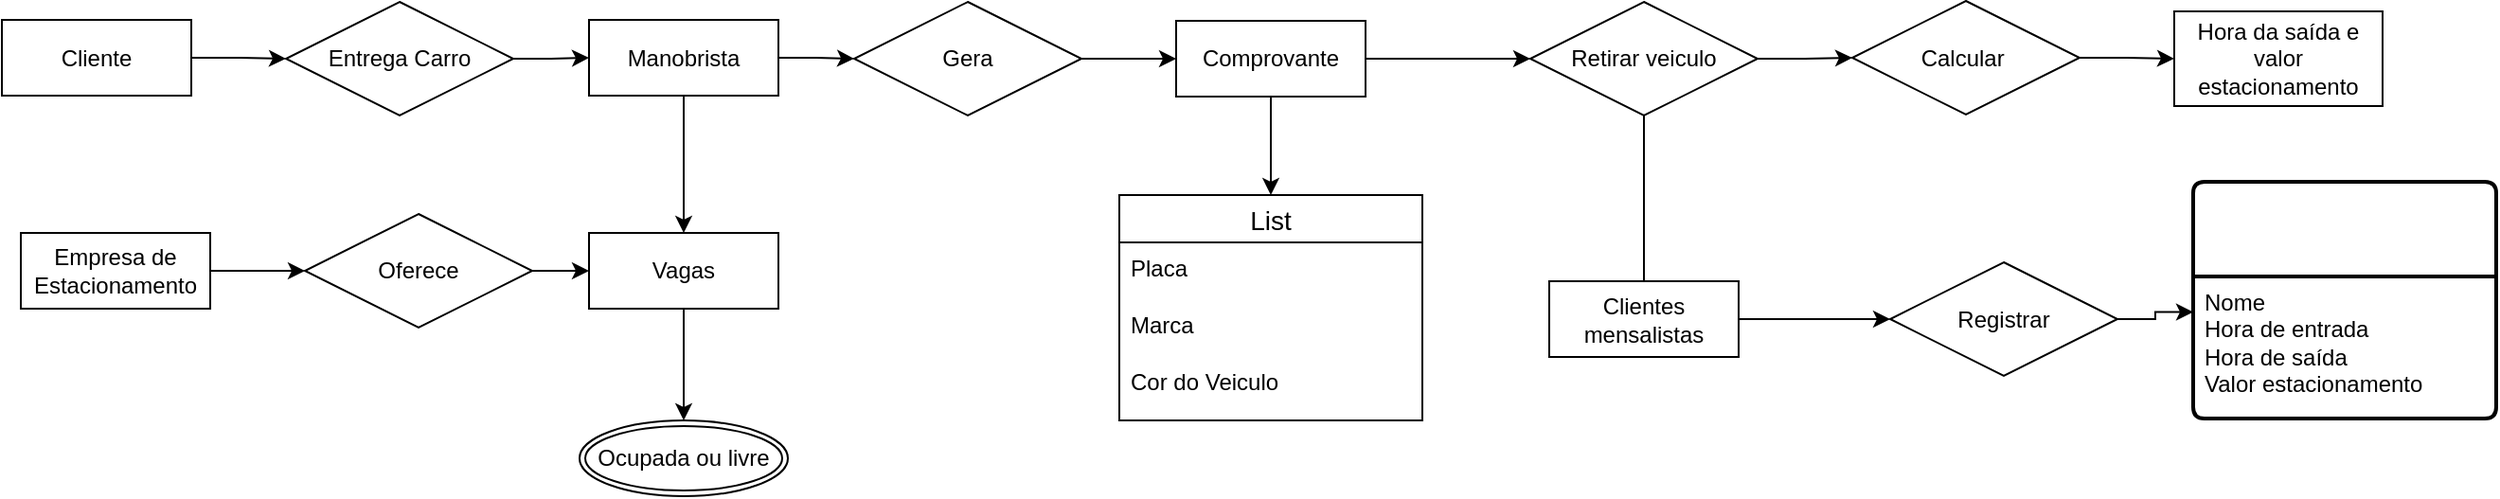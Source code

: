 <mxfile version="24.7.7">
  <diagram name="Página-1" id="uyeFe4am26Svsd_5oXnZ">
    <mxGraphModel dx="1109" dy="637" grid="1" gridSize="10" guides="1" tooltips="1" connect="1" arrows="1" fold="1" page="1" pageScale="1" pageWidth="827" pageHeight="1169" math="0" shadow="0">
      <root>
        <mxCell id="0" />
        <mxCell id="1" parent="0" />
        <mxCell id="mmO-NFrml43Su9Zv2euZ-98" value="" style="edgeStyle=orthogonalEdgeStyle;rounded=0;orthogonalLoop=1;jettySize=auto;html=1;" edge="1" parent="1" source="mmO-NFrml43Su9Zv2euZ-19" target="mmO-NFrml43Su9Zv2euZ-21">
          <mxGeometry relative="1" as="geometry" />
        </mxCell>
        <mxCell id="mmO-NFrml43Su9Zv2euZ-19" value="Empresa de Estacionamento" style="whiteSpace=wrap;html=1;align=center;" vertex="1" parent="1">
          <mxGeometry x="30" y="290" width="100" height="40" as="geometry" />
        </mxCell>
        <mxCell id="mmO-NFrml43Su9Zv2euZ-102" style="edgeStyle=orthogonalEdgeStyle;rounded=0;orthogonalLoop=1;jettySize=auto;html=1;entryX=0.5;entryY=0;entryDx=0;entryDy=0;" edge="1" parent="1" source="mmO-NFrml43Su9Zv2euZ-20" target="mmO-NFrml43Su9Zv2euZ-25">
          <mxGeometry relative="1" as="geometry" />
        </mxCell>
        <mxCell id="mmO-NFrml43Su9Zv2euZ-20" value="Vagas" style="whiteSpace=wrap;html=1;align=center;" vertex="1" parent="1">
          <mxGeometry x="330" y="290" width="100" height="40" as="geometry" />
        </mxCell>
        <mxCell id="mmO-NFrml43Su9Zv2euZ-22" value="" style="edgeStyle=orthogonalEdgeStyle;rounded=0;orthogonalLoop=1;jettySize=auto;html=1;" edge="1" parent="1" source="mmO-NFrml43Su9Zv2euZ-21" target="mmO-NFrml43Su9Zv2euZ-20">
          <mxGeometry relative="1" as="geometry" />
        </mxCell>
        <mxCell id="mmO-NFrml43Su9Zv2euZ-21" value="Oferece" style="shape=rhombus;perimeter=rhombusPerimeter;whiteSpace=wrap;html=1;align=center;" vertex="1" parent="1">
          <mxGeometry x="180" y="280" width="120" height="60" as="geometry" />
        </mxCell>
        <mxCell id="mmO-NFrml43Su9Zv2euZ-25" value="Ocupada ou livre" style="ellipse;shape=doubleEllipse;margin=3;whiteSpace=wrap;html=1;align=center;" vertex="1" parent="1">
          <mxGeometry x="325" y="389" width="110" height="40" as="geometry" />
        </mxCell>
        <mxCell id="mmO-NFrml43Su9Zv2euZ-95" style="edgeStyle=orthogonalEdgeStyle;rounded=0;orthogonalLoop=1;jettySize=auto;html=1;" edge="1" parent="1" source="mmO-NFrml43Su9Zv2euZ-29" target="mmO-NFrml43Su9Zv2euZ-20">
          <mxGeometry relative="1" as="geometry" />
        </mxCell>
        <mxCell id="mmO-NFrml43Su9Zv2euZ-100" value="" style="edgeStyle=orthogonalEdgeStyle;rounded=0;orthogonalLoop=1;jettySize=auto;html=1;" edge="1" parent="1" source="mmO-NFrml43Su9Zv2euZ-29" target="mmO-NFrml43Su9Zv2euZ-99">
          <mxGeometry relative="1" as="geometry" />
        </mxCell>
        <mxCell id="mmO-NFrml43Su9Zv2euZ-29" value="Manobrista" style="whiteSpace=wrap;html=1;align=center;" vertex="1" parent="1">
          <mxGeometry x="330" y="177.5" width="100" height="40" as="geometry" />
        </mxCell>
        <mxCell id="mmO-NFrml43Su9Zv2euZ-97" value="" style="edgeStyle=orthogonalEdgeStyle;rounded=0;orthogonalLoop=1;jettySize=auto;html=1;" edge="1" parent="1" source="mmO-NFrml43Su9Zv2euZ-27" target="mmO-NFrml43Su9Zv2euZ-29">
          <mxGeometry relative="1" as="geometry" />
        </mxCell>
        <mxCell id="mmO-NFrml43Su9Zv2euZ-27" value="Entrega Carro" style="shape=rhombus;perimeter=rhombusPerimeter;whiteSpace=wrap;html=1;align=center;" vertex="1" parent="1">
          <mxGeometry x="170" y="168" width="120" height="60" as="geometry" />
        </mxCell>
        <mxCell id="mmO-NFrml43Su9Zv2euZ-46" style="edgeStyle=orthogonalEdgeStyle;rounded=0;orthogonalLoop=1;jettySize=auto;html=1;entryX=0.5;entryY=0;entryDx=0;entryDy=0;" edge="1" parent="1" source="mmO-NFrml43Su9Zv2euZ-39" target="mmO-NFrml43Su9Zv2euZ-41">
          <mxGeometry relative="1" as="geometry" />
        </mxCell>
        <mxCell id="mmO-NFrml43Su9Zv2euZ-103" value="" style="edgeStyle=orthogonalEdgeStyle;rounded=0;orthogonalLoop=1;jettySize=auto;html=1;" edge="1" parent="1" source="mmO-NFrml43Su9Zv2euZ-39" target="mmO-NFrml43Su9Zv2euZ-47">
          <mxGeometry relative="1" as="geometry" />
        </mxCell>
        <mxCell id="mmO-NFrml43Su9Zv2euZ-39" value="Comprovante" style="whiteSpace=wrap;html=1;align=center;" vertex="1" parent="1">
          <mxGeometry x="640" y="178" width="100" height="40" as="geometry" />
        </mxCell>
        <mxCell id="mmO-NFrml43Su9Zv2euZ-71" value="" style="edgeStyle=orthogonalEdgeStyle;rounded=0;orthogonalLoop=1;jettySize=auto;html=1;" edge="1" parent="1" source="mmO-NFrml43Su9Zv2euZ-72" target="mmO-NFrml43Su9Zv2euZ-70">
          <mxGeometry relative="1" as="geometry" />
        </mxCell>
        <mxCell id="mmO-NFrml43Su9Zv2euZ-75" value="" style="edgeStyle=orthogonalEdgeStyle;rounded=0;orthogonalLoop=1;jettySize=auto;html=1;" edge="1" parent="1" source="mmO-NFrml43Su9Zv2euZ-47">
          <mxGeometry relative="1" as="geometry">
            <mxPoint x="887" y="325.5" as="targetPoint" />
          </mxGeometry>
        </mxCell>
        <mxCell id="mmO-NFrml43Su9Zv2euZ-47" value="Retirar veiculo" style="shape=rhombus;perimeter=rhombusPerimeter;whiteSpace=wrap;html=1;align=center;" vertex="1" parent="1">
          <mxGeometry x="827" y="168" width="120" height="60" as="geometry" />
        </mxCell>
        <mxCell id="mmO-NFrml43Su9Zv2euZ-41" value="List" style="swimlane;fontStyle=0;childLayout=stackLayout;horizontal=1;startSize=25;horizontalStack=0;resizeParent=1;resizeParentMax=0;resizeLast=0;collapsible=1;marginBottom=0;align=center;fontSize=14;" vertex="1" parent="1">
          <mxGeometry x="610" y="270" width="160" height="119" as="geometry">
            <mxRectangle x="610" y="285" width="60" height="30" as="alternateBounds" />
          </mxGeometry>
        </mxCell>
        <mxCell id="mmO-NFrml43Su9Zv2euZ-42" value="Placa" style="text;strokeColor=none;fillColor=none;spacingLeft=4;spacingRight=4;overflow=hidden;rotatable=0;points=[[0,0.5],[1,0.5]];portConstraint=eastwest;fontSize=12;whiteSpace=wrap;html=1;" vertex="1" parent="mmO-NFrml43Su9Zv2euZ-41">
          <mxGeometry y="25" width="160" height="30" as="geometry" />
        </mxCell>
        <mxCell id="mmO-NFrml43Su9Zv2euZ-43" value="Marca&amp;nbsp;" style="text;strokeColor=none;fillColor=none;spacingLeft=4;spacingRight=4;overflow=hidden;rotatable=0;points=[[0,0.5],[1,0.5]];portConstraint=eastwest;fontSize=12;whiteSpace=wrap;html=1;" vertex="1" parent="mmO-NFrml43Su9Zv2euZ-41">
          <mxGeometry y="55" width="160" height="30" as="geometry" />
        </mxCell>
        <mxCell id="mmO-NFrml43Su9Zv2euZ-44" value="Cor do Veiculo" style="text;strokeColor=none;fillColor=none;spacingLeft=4;spacingRight=4;overflow=hidden;rotatable=0;points=[[0,0.5],[1,0.5]];portConstraint=eastwest;fontSize=12;whiteSpace=wrap;html=1;" vertex="1" parent="mmO-NFrml43Su9Zv2euZ-41">
          <mxGeometry y="85" width="160" height="34" as="geometry" />
        </mxCell>
        <mxCell id="mmO-NFrml43Su9Zv2euZ-70" value="Hora da saída e valor estacionamento" style="whiteSpace=wrap;html=1;align=center;" vertex="1" parent="1">
          <mxGeometry x="1167" y="173" width="110" height="50" as="geometry" />
        </mxCell>
        <mxCell id="mmO-NFrml43Su9Zv2euZ-73" value="" style="edgeStyle=orthogonalEdgeStyle;rounded=0;orthogonalLoop=1;jettySize=auto;html=1;" edge="1" parent="1" source="mmO-NFrml43Su9Zv2euZ-47" target="mmO-NFrml43Su9Zv2euZ-72">
          <mxGeometry relative="1" as="geometry">
            <mxPoint x="947" y="215.5" as="sourcePoint" />
            <mxPoint x="1157" y="215.5" as="targetPoint" />
          </mxGeometry>
        </mxCell>
        <mxCell id="mmO-NFrml43Su9Zv2euZ-72" value="Calcular&amp;nbsp;" style="shape=rhombus;perimeter=rhombusPerimeter;whiteSpace=wrap;html=1;align=center;" vertex="1" parent="1">
          <mxGeometry x="997" y="167.5" width="120" height="60" as="geometry" />
        </mxCell>
        <mxCell id="mmO-NFrml43Su9Zv2euZ-78" value="" style="edgeStyle=orthogonalEdgeStyle;rounded=0;orthogonalLoop=1;jettySize=auto;html=1;" edge="1" parent="1" source="mmO-NFrml43Su9Zv2euZ-76" target="mmO-NFrml43Su9Zv2euZ-77">
          <mxGeometry relative="1" as="geometry" />
        </mxCell>
        <mxCell id="mmO-NFrml43Su9Zv2euZ-76" value="Clientes mensalistas" style="whiteSpace=wrap;html=1;align=center;" vertex="1" parent="1">
          <mxGeometry x="837" y="315.5" width="100" height="40" as="geometry" />
        </mxCell>
        <mxCell id="mmO-NFrml43Su9Zv2euZ-92" style="edgeStyle=orthogonalEdgeStyle;rounded=0;orthogonalLoop=1;jettySize=auto;html=1;entryX=0;entryY=0.25;entryDx=0;entryDy=0;" edge="1" parent="1" source="mmO-NFrml43Su9Zv2euZ-77" target="mmO-NFrml43Su9Zv2euZ-84">
          <mxGeometry relative="1" as="geometry" />
        </mxCell>
        <mxCell id="mmO-NFrml43Su9Zv2euZ-77" value="Registrar" style="shape=rhombus;perimeter=rhombusPerimeter;whiteSpace=wrap;html=1;align=center;" vertex="1" parent="1">
          <mxGeometry x="1017" y="305.5" width="120" height="60" as="geometry" />
        </mxCell>
        <mxCell id="mmO-NFrml43Su9Zv2euZ-83" value="" style="swimlane;childLayout=stackLayout;horizontal=1;startSize=50;horizontalStack=0;rounded=1;fontSize=14;fontStyle=0;strokeWidth=2;resizeParent=0;resizeLast=1;shadow=0;dashed=0;align=center;arcSize=4;whiteSpace=wrap;html=1;" vertex="1" parent="1">
          <mxGeometry x="1177" y="263" width="160" height="125" as="geometry" />
        </mxCell>
        <mxCell id="mmO-NFrml43Su9Zv2euZ-84" value="Nome&amp;nbsp;&lt;div&gt;Hora de entrada&lt;/div&gt;&lt;div&gt;Hora de saída&lt;/div&gt;&lt;div&gt;Valor estacionamento&lt;/div&gt;" style="align=left;strokeColor=none;fillColor=none;spacingLeft=4;fontSize=12;verticalAlign=top;resizable=0;rotatable=0;part=1;html=1;" vertex="1" parent="mmO-NFrml43Su9Zv2euZ-83">
          <mxGeometry y="50" width="160" height="75" as="geometry" />
        </mxCell>
        <mxCell id="mmO-NFrml43Su9Zv2euZ-94" value="" style="edgeStyle=orthogonalEdgeStyle;rounded=0;orthogonalLoop=1;jettySize=auto;html=1;" edge="1" parent="1" source="mmO-NFrml43Su9Zv2euZ-93" target="mmO-NFrml43Su9Zv2euZ-27">
          <mxGeometry relative="1" as="geometry" />
        </mxCell>
        <mxCell id="mmO-NFrml43Su9Zv2euZ-93" value="Cliente" style="whiteSpace=wrap;html=1;align=center;" vertex="1" parent="1">
          <mxGeometry x="20" y="177.5" width="100" height="40" as="geometry" />
        </mxCell>
        <mxCell id="mmO-NFrml43Su9Zv2euZ-101" style="edgeStyle=orthogonalEdgeStyle;rounded=0;orthogonalLoop=1;jettySize=auto;html=1;entryX=0;entryY=0.5;entryDx=0;entryDy=0;" edge="1" parent="1" source="mmO-NFrml43Su9Zv2euZ-99" target="mmO-NFrml43Su9Zv2euZ-39">
          <mxGeometry relative="1" as="geometry" />
        </mxCell>
        <mxCell id="mmO-NFrml43Su9Zv2euZ-99" value="Gera" style="shape=rhombus;perimeter=rhombusPerimeter;whiteSpace=wrap;html=1;align=center;" vertex="1" parent="1">
          <mxGeometry x="470" y="168" width="120" height="60" as="geometry" />
        </mxCell>
      </root>
    </mxGraphModel>
  </diagram>
</mxfile>
